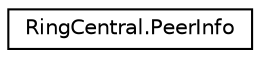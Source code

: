digraph "Graphical Class Hierarchy"
{
 // LATEX_PDF_SIZE
  edge [fontname="Helvetica",fontsize="10",labelfontname="Helvetica",labelfontsize="10"];
  node [fontname="Helvetica",fontsize="10",shape=record];
  rankdir="LR";
  Node0 [label="RingCentral.PeerInfo",height=0.2,width=0.4,color="black", fillcolor="white", style="filled",URL="$classRingCentral_1_1PeerInfo.html",tooltip="Peer session/party details. Valid in 'Gone' state of a call"];
}
